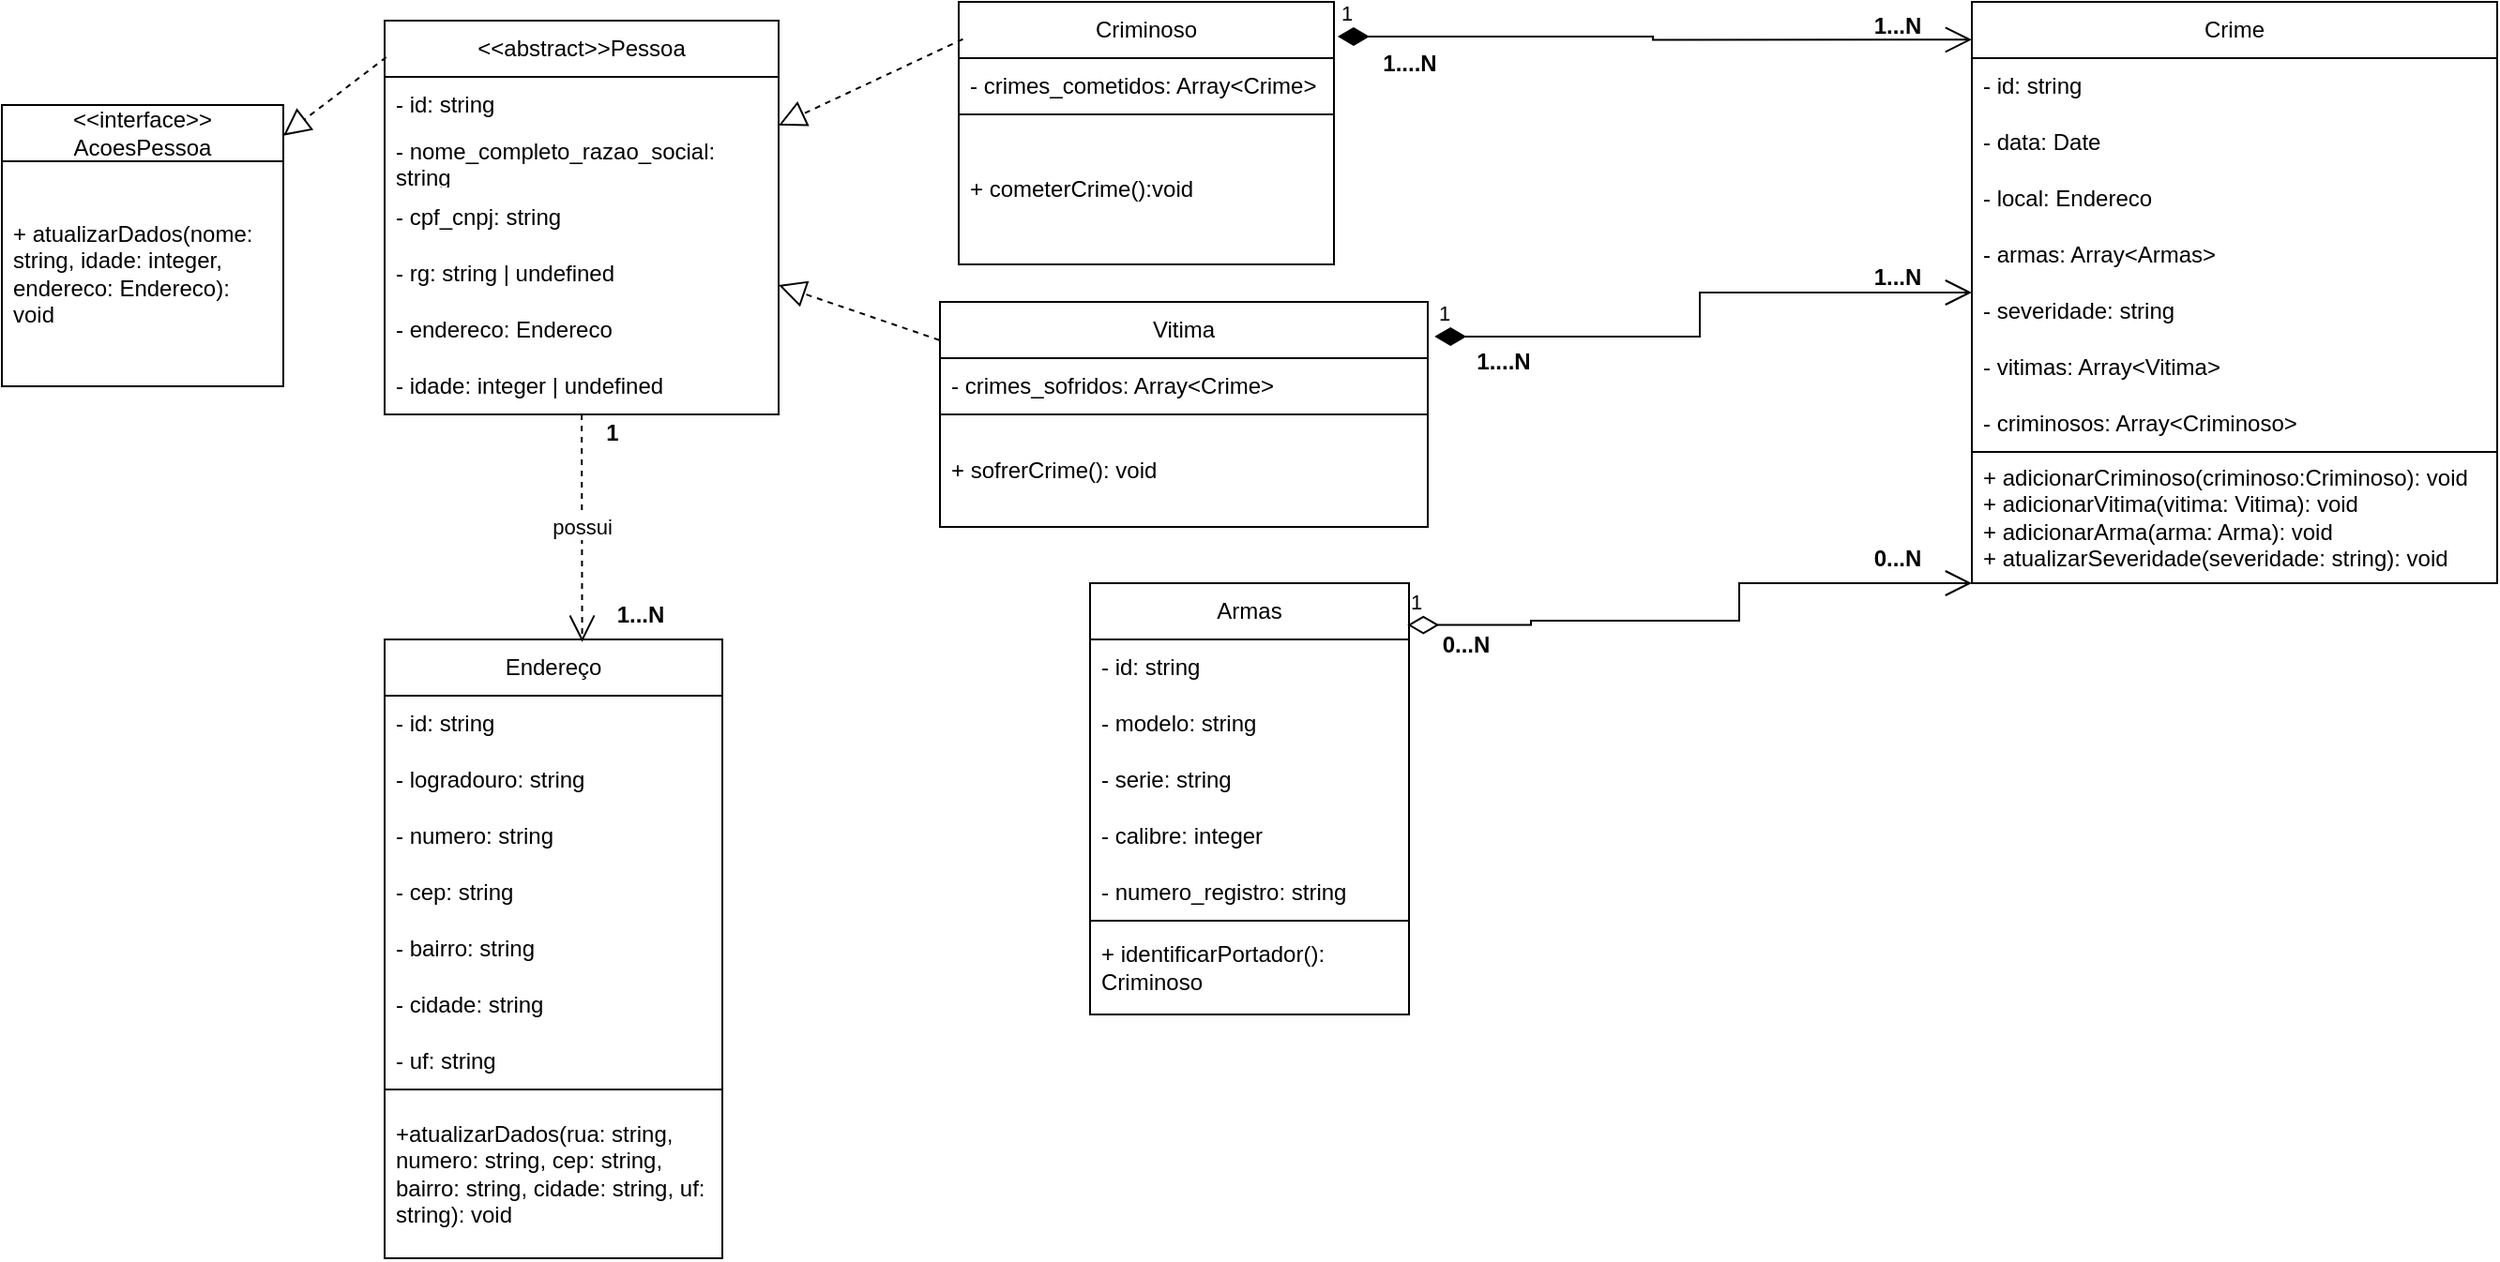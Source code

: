 <mxfile version="21.2.4" type="device">
  <diagram id="C5RBs43oDa-KdzZeNtuy" name="Page-1">
    <mxGraphModel dx="539" dy="388" grid="1" gridSize="10" guides="1" tooltips="1" connect="1" arrows="1" fold="1" page="1" pageScale="1" pageWidth="827" pageHeight="1169" math="0" shadow="0">
      <root>
        <mxCell id="WIyWlLk6GJQsqaUBKTNV-0" />
        <mxCell id="WIyWlLk6GJQsqaUBKTNV-1" parent="WIyWlLk6GJQsqaUBKTNV-0" />
        <mxCell id="3tQpNLRBAWbdamsq-r9_-0" value="Criminoso" style="swimlane;fontStyle=0;childLayout=stackLayout;horizontal=1;startSize=30;horizontalStack=0;resizeParent=1;resizeParentMax=0;resizeLast=0;collapsible=1;marginBottom=0;whiteSpace=wrap;html=1;" vertex="1" parent="WIyWlLk6GJQsqaUBKTNV-1">
          <mxGeometry x="510" y="10" width="200" height="140" as="geometry" />
        </mxCell>
        <mxCell id="3tQpNLRBAWbdamsq-r9_-17" value="- crimes_cometidos: Array&amp;lt;Crime&amp;gt;" style="text;strokeColor=none;fillColor=none;align=left;verticalAlign=middle;spacingLeft=4;spacingRight=4;overflow=hidden;points=[[0,0.5],[1,0.5]];portConstraint=eastwest;rotatable=0;whiteSpace=wrap;html=1;" vertex="1" parent="3tQpNLRBAWbdamsq-r9_-0">
          <mxGeometry y="30" width="200" height="30" as="geometry" />
        </mxCell>
        <mxCell id="3tQpNLRBAWbdamsq-r9_-52" value="+ cometerCrime():void&amp;nbsp;&lt;br&gt;" style="text;strokeColor=default;fillColor=none;align=left;verticalAlign=middle;spacingLeft=4;spacingRight=4;overflow=hidden;points=[[0,0.5],[1,0.5]];portConstraint=eastwest;rotatable=0;whiteSpace=wrap;html=1;" vertex="1" parent="3tQpNLRBAWbdamsq-r9_-0">
          <mxGeometry y="60" width="200" height="80" as="geometry" />
        </mxCell>
        <mxCell id="3tQpNLRBAWbdamsq-r9_-4" value="Vitima" style="swimlane;fontStyle=0;childLayout=stackLayout;horizontal=1;startSize=30;horizontalStack=0;resizeParent=1;resizeParentMax=0;resizeLast=0;collapsible=1;marginBottom=0;whiteSpace=wrap;html=1;" vertex="1" parent="WIyWlLk6GJQsqaUBKTNV-1">
          <mxGeometry x="500" y="170" width="260" height="120" as="geometry" />
        </mxCell>
        <mxCell id="3tQpNLRBAWbdamsq-r9_-48" value="- crimes_sofridos: Array&amp;lt;Crime&amp;gt;" style="text;strokeColor=none;fillColor=none;align=left;verticalAlign=middle;spacingLeft=4;spacingRight=4;overflow=hidden;points=[[0,0.5],[1,0.5]];portConstraint=eastwest;rotatable=0;whiteSpace=wrap;html=1;" vertex="1" parent="3tQpNLRBAWbdamsq-r9_-4">
          <mxGeometry y="30" width="260" height="30" as="geometry" />
        </mxCell>
        <mxCell id="3tQpNLRBAWbdamsq-r9_-53" value="+ sofrerCrime(): void&lt;br&gt;" style="text;strokeColor=default;fillColor=none;align=left;verticalAlign=middle;spacingLeft=4;spacingRight=4;overflow=hidden;points=[[0,0.5],[1,0.5]];portConstraint=eastwest;rotatable=0;whiteSpace=wrap;html=1;" vertex="1" parent="3tQpNLRBAWbdamsq-r9_-4">
          <mxGeometry y="60" width="260" height="60" as="geometry" />
        </mxCell>
        <mxCell id="3tQpNLRBAWbdamsq-r9_-19" value="Endereço" style="swimlane;fontStyle=0;childLayout=stackLayout;horizontal=1;startSize=30;horizontalStack=0;resizeParent=1;resizeParentMax=0;resizeLast=0;collapsible=1;marginBottom=0;whiteSpace=wrap;html=1;" vertex="1" parent="WIyWlLk6GJQsqaUBKTNV-1">
          <mxGeometry x="204" y="350" width="180" height="330" as="geometry" />
        </mxCell>
        <mxCell id="3tQpNLRBAWbdamsq-r9_-78" value="- id: string" style="text;strokeColor=none;fillColor=none;align=left;verticalAlign=middle;spacingLeft=4;spacingRight=4;overflow=hidden;points=[[0,0.5],[1,0.5]];portConstraint=eastwest;rotatable=0;whiteSpace=wrap;html=1;" vertex="1" parent="3tQpNLRBAWbdamsq-r9_-19">
          <mxGeometry y="30" width="180" height="30" as="geometry" />
        </mxCell>
        <mxCell id="3tQpNLRBAWbdamsq-r9_-20" value="- logradouro: string" style="text;strokeColor=none;fillColor=none;align=left;verticalAlign=middle;spacingLeft=4;spacingRight=4;overflow=hidden;points=[[0,0.5],[1,0.5]];portConstraint=eastwest;rotatable=0;whiteSpace=wrap;html=1;" vertex="1" parent="3tQpNLRBAWbdamsq-r9_-19">
          <mxGeometry y="60" width="180" height="30" as="geometry" />
        </mxCell>
        <mxCell id="3tQpNLRBAWbdamsq-r9_-21" value="- numero: string" style="text;strokeColor=none;fillColor=none;align=left;verticalAlign=middle;spacingLeft=4;spacingRight=4;overflow=hidden;points=[[0,0.5],[1,0.5]];portConstraint=eastwest;rotatable=0;whiteSpace=wrap;html=1;" vertex="1" parent="3tQpNLRBAWbdamsq-r9_-19">
          <mxGeometry y="90" width="180" height="30" as="geometry" />
        </mxCell>
        <mxCell id="3tQpNLRBAWbdamsq-r9_-22" value="- cep: string" style="text;strokeColor=none;fillColor=none;align=left;verticalAlign=middle;spacingLeft=4;spacingRight=4;overflow=hidden;points=[[0,0.5],[1,0.5]];portConstraint=eastwest;rotatable=0;whiteSpace=wrap;html=1;" vertex="1" parent="3tQpNLRBAWbdamsq-r9_-19">
          <mxGeometry y="120" width="180" height="30" as="geometry" />
        </mxCell>
        <mxCell id="3tQpNLRBAWbdamsq-r9_-25" value="- bairro: string" style="text;strokeColor=none;fillColor=none;align=left;verticalAlign=middle;spacingLeft=4;spacingRight=4;overflow=hidden;points=[[0,0.5],[1,0.5]];portConstraint=eastwest;rotatable=0;whiteSpace=wrap;html=1;" vertex="1" parent="3tQpNLRBAWbdamsq-r9_-19">
          <mxGeometry y="150" width="180" height="30" as="geometry" />
        </mxCell>
        <mxCell id="3tQpNLRBAWbdamsq-r9_-24" value="- cidade: string" style="text;strokeColor=none;fillColor=none;align=left;verticalAlign=middle;spacingLeft=4;spacingRight=4;overflow=hidden;points=[[0,0.5],[1,0.5]];portConstraint=eastwest;rotatable=0;whiteSpace=wrap;html=1;" vertex="1" parent="3tQpNLRBAWbdamsq-r9_-19">
          <mxGeometry y="180" width="180" height="30" as="geometry" />
        </mxCell>
        <mxCell id="3tQpNLRBAWbdamsq-r9_-23" value="- uf: string" style="text;strokeColor=none;fillColor=none;align=left;verticalAlign=middle;spacingLeft=4;spacingRight=4;overflow=hidden;points=[[0,0.5],[1,0.5]];portConstraint=eastwest;rotatable=0;whiteSpace=wrap;html=1;" vertex="1" parent="3tQpNLRBAWbdamsq-r9_-19">
          <mxGeometry y="210" width="180" height="30" as="geometry" />
        </mxCell>
        <mxCell id="3tQpNLRBAWbdamsq-r9_-51" value="+atualizarDados(rua: string, numero: string, cep: string, bairro: string, cidade: string, uf: string): void" style="text;strokeColor=default;fillColor=none;align=left;verticalAlign=middle;spacingLeft=4;spacingRight=4;overflow=hidden;points=[[0,0.5],[1,0.5]];portConstraint=eastwest;rotatable=0;whiteSpace=wrap;html=1;" vertex="1" parent="3tQpNLRBAWbdamsq-r9_-19">
          <mxGeometry y="240" width="180" height="90" as="geometry" />
        </mxCell>
        <mxCell id="3tQpNLRBAWbdamsq-r9_-26" value="Crime" style="swimlane;fontStyle=0;childLayout=stackLayout;horizontal=1;startSize=30;horizontalStack=0;resizeParent=1;resizeParentMax=0;resizeLast=0;collapsible=1;marginBottom=0;whiteSpace=wrap;html=1;" vertex="1" parent="WIyWlLk6GJQsqaUBKTNV-1">
          <mxGeometry x="1050" y="10" width="280" height="310" as="geometry" />
        </mxCell>
        <mxCell id="3tQpNLRBAWbdamsq-r9_-27" value="- id: string" style="text;strokeColor=none;fillColor=none;align=left;verticalAlign=middle;spacingLeft=4;spacingRight=4;overflow=hidden;points=[[0,0.5],[1,0.5]];portConstraint=eastwest;rotatable=0;whiteSpace=wrap;html=1;" vertex="1" parent="3tQpNLRBAWbdamsq-r9_-26">
          <mxGeometry y="30" width="280" height="30" as="geometry" />
        </mxCell>
        <mxCell id="3tQpNLRBAWbdamsq-r9_-28" value="- data: Date" style="text;strokeColor=none;fillColor=none;align=left;verticalAlign=middle;spacingLeft=4;spacingRight=4;overflow=hidden;points=[[0,0.5],[1,0.5]];portConstraint=eastwest;rotatable=0;whiteSpace=wrap;html=1;" vertex="1" parent="3tQpNLRBAWbdamsq-r9_-26">
          <mxGeometry y="60" width="280" height="30" as="geometry" />
        </mxCell>
        <mxCell id="3tQpNLRBAWbdamsq-r9_-29" value="- local: Endereco" style="text;strokeColor=none;fillColor=none;align=left;verticalAlign=middle;spacingLeft=4;spacingRight=4;overflow=hidden;points=[[0,0.5],[1,0.5]];portConstraint=eastwest;rotatable=0;whiteSpace=wrap;html=1;" vertex="1" parent="3tQpNLRBAWbdamsq-r9_-26">
          <mxGeometry y="90" width="280" height="30" as="geometry" />
        </mxCell>
        <mxCell id="3tQpNLRBAWbdamsq-r9_-31" value="- armas: Array&amp;lt;Armas&amp;gt;" style="text;strokeColor=none;fillColor=none;align=left;verticalAlign=middle;spacingLeft=4;spacingRight=4;overflow=hidden;points=[[0,0.5],[1,0.5]];portConstraint=eastwest;rotatable=0;whiteSpace=wrap;html=1;" vertex="1" parent="3tQpNLRBAWbdamsq-r9_-26">
          <mxGeometry y="120" width="280" height="30" as="geometry" />
        </mxCell>
        <mxCell id="3tQpNLRBAWbdamsq-r9_-30" value="- severidade: string" style="text;strokeColor=none;fillColor=none;align=left;verticalAlign=middle;spacingLeft=4;spacingRight=4;overflow=hidden;points=[[0,0.5],[1,0.5]];portConstraint=eastwest;rotatable=0;whiteSpace=wrap;html=1;" vertex="1" parent="3tQpNLRBAWbdamsq-r9_-26">
          <mxGeometry y="150" width="280" height="30" as="geometry" />
        </mxCell>
        <mxCell id="3tQpNLRBAWbdamsq-r9_-32" value="- vitimas: Array&amp;lt;Vitima&amp;gt;" style="text;strokeColor=none;fillColor=none;align=left;verticalAlign=middle;spacingLeft=4;spacingRight=4;overflow=hidden;points=[[0,0.5],[1,0.5]];portConstraint=eastwest;rotatable=0;whiteSpace=wrap;html=1;" vertex="1" parent="3tQpNLRBAWbdamsq-r9_-26">
          <mxGeometry y="180" width="280" height="30" as="geometry" />
        </mxCell>
        <mxCell id="3tQpNLRBAWbdamsq-r9_-34" value="- criminosos: Array&amp;lt;Criminoso&amp;gt;" style="text;strokeColor=none;fillColor=none;align=left;verticalAlign=middle;spacingLeft=4;spacingRight=4;overflow=hidden;points=[[0,0.5],[1,0.5]];portConstraint=eastwest;rotatable=0;whiteSpace=wrap;html=1;" vertex="1" parent="3tQpNLRBAWbdamsq-r9_-26">
          <mxGeometry y="210" width="280" height="30" as="geometry" />
        </mxCell>
        <mxCell id="3tQpNLRBAWbdamsq-r9_-54" value="+ adicionarCriminoso(criminoso:Criminoso): void&lt;br&gt;+ adicionarVitima(vitima: Vitima): void&lt;br&gt;+ adicionarArma(arma: Arma): void&lt;br&gt;+ atualizarSeveridade(severidade: string): void" style="text;strokeColor=default;fillColor=none;align=left;verticalAlign=middle;spacingLeft=4;spacingRight=4;overflow=hidden;points=[[0,0.5],[1,0.5]];portConstraint=eastwest;rotatable=0;whiteSpace=wrap;html=1;" vertex="1" parent="3tQpNLRBAWbdamsq-r9_-26">
          <mxGeometry y="240" width="280" height="70" as="geometry" />
        </mxCell>
        <mxCell id="3tQpNLRBAWbdamsq-r9_-35" value="Armas" style="swimlane;fontStyle=0;childLayout=stackLayout;horizontal=1;startSize=30;horizontalStack=0;resizeParent=1;resizeParentMax=0;resizeLast=0;collapsible=1;marginBottom=0;whiteSpace=wrap;html=1;" vertex="1" parent="WIyWlLk6GJQsqaUBKTNV-1">
          <mxGeometry x="580" y="320" width="170" height="230" as="geometry" />
        </mxCell>
        <mxCell id="3tQpNLRBAWbdamsq-r9_-36" value="- id: string" style="text;strokeColor=none;fillColor=none;align=left;verticalAlign=middle;spacingLeft=4;spacingRight=4;overflow=hidden;points=[[0,0.5],[1,0.5]];portConstraint=eastwest;rotatable=0;whiteSpace=wrap;html=1;" vertex="1" parent="3tQpNLRBAWbdamsq-r9_-35">
          <mxGeometry y="30" width="170" height="30" as="geometry" />
        </mxCell>
        <mxCell id="3tQpNLRBAWbdamsq-r9_-37" value="- modelo: string" style="text;strokeColor=none;fillColor=none;align=left;verticalAlign=middle;spacingLeft=4;spacingRight=4;overflow=hidden;points=[[0,0.5],[1,0.5]];portConstraint=eastwest;rotatable=0;whiteSpace=wrap;html=1;" vertex="1" parent="3tQpNLRBAWbdamsq-r9_-35">
          <mxGeometry y="60" width="170" height="30" as="geometry" />
        </mxCell>
        <mxCell id="3tQpNLRBAWbdamsq-r9_-38" value="- serie: string" style="text;strokeColor=none;fillColor=none;align=left;verticalAlign=middle;spacingLeft=4;spacingRight=4;overflow=hidden;points=[[0,0.5],[1,0.5]];portConstraint=eastwest;rotatable=0;whiteSpace=wrap;html=1;" vertex="1" parent="3tQpNLRBAWbdamsq-r9_-35">
          <mxGeometry y="90" width="170" height="30" as="geometry" />
        </mxCell>
        <mxCell id="3tQpNLRBAWbdamsq-r9_-39" value="- calibre: integer" style="text;strokeColor=none;fillColor=none;align=left;verticalAlign=middle;spacingLeft=4;spacingRight=4;overflow=hidden;points=[[0,0.5],[1,0.5]];portConstraint=eastwest;rotatable=0;whiteSpace=wrap;html=1;" vertex="1" parent="3tQpNLRBAWbdamsq-r9_-35">
          <mxGeometry y="120" width="170" height="30" as="geometry" />
        </mxCell>
        <mxCell id="3tQpNLRBAWbdamsq-r9_-41" value="- numero_registro: string" style="text;strokeColor=none;fillColor=none;align=left;verticalAlign=middle;spacingLeft=4;spacingRight=4;overflow=hidden;points=[[0,0.5],[1,0.5]];portConstraint=eastwest;rotatable=0;whiteSpace=wrap;html=1;" vertex="1" parent="3tQpNLRBAWbdamsq-r9_-35">
          <mxGeometry y="150" width="170" height="30" as="geometry" />
        </mxCell>
        <mxCell id="3tQpNLRBAWbdamsq-r9_-50" value="+ identificarPortador(): Criminoso" style="text;strokeColor=default;fillColor=none;align=left;verticalAlign=middle;spacingLeft=4;spacingRight=4;overflow=hidden;points=[[0,0.5],[1,0.5]];portConstraint=eastwest;rotatable=0;whiteSpace=wrap;html=1;" vertex="1" parent="3tQpNLRBAWbdamsq-r9_-35">
          <mxGeometry y="180" width="170" height="50" as="geometry" />
        </mxCell>
        <mxCell id="3tQpNLRBAWbdamsq-r9_-56" value="&amp;lt;&amp;lt;abstract&amp;gt;&amp;gt;Pessoa" style="swimlane;fontStyle=0;childLayout=stackLayout;horizontal=1;startSize=30;horizontalStack=0;resizeParent=1;resizeParentMax=0;resizeLast=0;collapsible=1;marginBottom=0;whiteSpace=wrap;html=1;" vertex="1" parent="WIyWlLk6GJQsqaUBKTNV-1">
          <mxGeometry x="204" y="20" width="210" height="210" as="geometry" />
        </mxCell>
        <mxCell id="3tQpNLRBAWbdamsq-r9_-57" value="- id: string" style="text;strokeColor=none;fillColor=none;align=left;verticalAlign=middle;spacingLeft=4;spacingRight=4;overflow=hidden;points=[[0,0.5],[1,0.5]];portConstraint=eastwest;rotatable=0;whiteSpace=wrap;html=1;" vertex="1" parent="3tQpNLRBAWbdamsq-r9_-56">
          <mxGeometry y="30" width="210" height="30" as="geometry" />
        </mxCell>
        <mxCell id="3tQpNLRBAWbdamsq-r9_-58" value="- nome_completo_razao_social: string" style="text;strokeColor=none;fillColor=none;align=left;verticalAlign=middle;spacingLeft=4;spacingRight=4;overflow=hidden;points=[[0,0.5],[1,0.5]];portConstraint=eastwest;rotatable=0;whiteSpace=wrap;html=1;" vertex="1" parent="3tQpNLRBAWbdamsq-r9_-56">
          <mxGeometry y="60" width="210" height="30" as="geometry" />
        </mxCell>
        <mxCell id="3tQpNLRBAWbdamsq-r9_-59" value="- cpf_cnpj: string" style="text;strokeColor=none;fillColor=none;align=left;verticalAlign=middle;spacingLeft=4;spacingRight=4;overflow=hidden;points=[[0,0.5],[1,0.5]];portConstraint=eastwest;rotatable=0;whiteSpace=wrap;html=1;" vertex="1" parent="3tQpNLRBAWbdamsq-r9_-56">
          <mxGeometry y="90" width="210" height="30" as="geometry" />
        </mxCell>
        <mxCell id="3tQpNLRBAWbdamsq-r9_-63" value="- rg: string | undefined" style="text;strokeColor=none;fillColor=none;align=left;verticalAlign=middle;spacingLeft=4;spacingRight=4;overflow=hidden;points=[[0,0.5],[1,0.5]];portConstraint=eastwest;rotatable=0;whiteSpace=wrap;html=1;" vertex="1" parent="3tQpNLRBAWbdamsq-r9_-56">
          <mxGeometry y="120" width="210" height="30" as="geometry" />
        </mxCell>
        <mxCell id="3tQpNLRBAWbdamsq-r9_-62" value="- endereco: Endereco" style="text;strokeColor=none;fillColor=none;align=left;verticalAlign=middle;spacingLeft=4;spacingRight=4;overflow=hidden;points=[[0,0.5],[1,0.5]];portConstraint=eastwest;rotatable=0;whiteSpace=wrap;html=1;" vertex="1" parent="3tQpNLRBAWbdamsq-r9_-56">
          <mxGeometry y="150" width="210" height="30" as="geometry" />
        </mxCell>
        <mxCell id="3tQpNLRBAWbdamsq-r9_-61" value="- idade: integer | undefined" style="text;strokeColor=none;fillColor=none;align=left;verticalAlign=middle;spacingLeft=4;spacingRight=4;overflow=hidden;points=[[0,0.5],[1,0.5]];portConstraint=eastwest;rotatable=0;whiteSpace=wrap;html=1;" vertex="1" parent="3tQpNLRBAWbdamsq-r9_-56">
          <mxGeometry y="180" width="210" height="30" as="geometry" />
        </mxCell>
        <mxCell id="3tQpNLRBAWbdamsq-r9_-67" value="" style="endArrow=block;dashed=1;endFill=0;endSize=12;html=1;rounded=0;exitX=0.011;exitY=0.142;exitDx=0;exitDy=0;exitPerimeter=0;" edge="1" parent="WIyWlLk6GJQsqaUBKTNV-1" source="3tQpNLRBAWbdamsq-r9_-0" target="3tQpNLRBAWbdamsq-r9_-56">
          <mxGeometry width="160" relative="1" as="geometry">
            <mxPoint x="250" y="200" as="sourcePoint" />
            <mxPoint x="410" y="200" as="targetPoint" />
          </mxGeometry>
        </mxCell>
        <mxCell id="3tQpNLRBAWbdamsq-r9_-68" value="" style="endArrow=block;dashed=1;endFill=0;endSize=12;html=1;rounded=0;exitX=-0.001;exitY=0.17;exitDx=0;exitDy=0;exitPerimeter=0;" edge="1" parent="WIyWlLk6GJQsqaUBKTNV-1" source="3tQpNLRBAWbdamsq-r9_-4" target="3tQpNLRBAWbdamsq-r9_-56">
          <mxGeometry width="160" relative="1" as="geometry">
            <mxPoint x="382" y="50" as="sourcePoint" />
            <mxPoint x="240" y="128" as="targetPoint" />
          </mxGeometry>
        </mxCell>
        <mxCell id="3tQpNLRBAWbdamsq-r9_-69" value="&amp;lt;&amp;lt;interface&amp;gt;&amp;gt; AcoesPessoa" style="swimlane;fontStyle=0;childLayout=stackLayout;horizontal=1;startSize=30;horizontalStack=0;resizeParent=1;resizeParentMax=0;resizeLast=0;collapsible=1;marginBottom=0;whiteSpace=wrap;html=1;" vertex="1" parent="WIyWlLk6GJQsqaUBKTNV-1">
          <mxGeometry y="65" width="150" height="150" as="geometry" />
        </mxCell>
        <mxCell id="3tQpNLRBAWbdamsq-r9_-71" value="+ atualizarDados(nome: string, idade: integer, endereco: Endereco): void" style="text;strokeColor=none;fillColor=none;align=left;verticalAlign=middle;spacingLeft=4;spacingRight=4;overflow=hidden;points=[[0,0.5],[1,0.5]];portConstraint=eastwest;rotatable=0;whiteSpace=wrap;html=1;" vertex="1" parent="3tQpNLRBAWbdamsq-r9_-69">
          <mxGeometry y="30" width="150" height="120" as="geometry" />
        </mxCell>
        <mxCell id="3tQpNLRBAWbdamsq-r9_-73" value="" style="endArrow=block;dashed=1;endFill=0;endSize=12;html=1;rounded=0;exitX=0.004;exitY=0.093;exitDx=0;exitDy=0;exitPerimeter=0;entryX=1;entryY=0.109;entryDx=0;entryDy=0;entryPerimeter=0;" edge="1" parent="WIyWlLk6GJQsqaUBKTNV-1" source="3tQpNLRBAWbdamsq-r9_-56" target="3tQpNLRBAWbdamsq-r9_-69">
          <mxGeometry width="160" relative="1" as="geometry">
            <mxPoint x="188" y="190" as="sourcePoint" />
            <mxPoint x="90" y="236" as="targetPoint" />
          </mxGeometry>
        </mxCell>
        <mxCell id="3tQpNLRBAWbdamsq-r9_-75" value="1" style="endArrow=open;html=1;endSize=12;startArrow=diamondThin;startSize=14;startFill=1;edgeStyle=orthogonalEdgeStyle;align=left;verticalAlign=bottom;rounded=0;exitX=1.01;exitY=0.132;exitDx=0;exitDy=0;exitPerimeter=0;entryX=0;entryY=0.065;entryDx=0;entryDy=0;entryPerimeter=0;" edge="1" parent="WIyWlLk6GJQsqaUBKTNV-1" source="3tQpNLRBAWbdamsq-r9_-0" target="3tQpNLRBAWbdamsq-r9_-26">
          <mxGeometry x="-1" y="3" relative="1" as="geometry">
            <mxPoint x="730" y="120" as="sourcePoint" />
            <mxPoint x="890" y="120" as="targetPoint" />
          </mxGeometry>
        </mxCell>
        <mxCell id="3tQpNLRBAWbdamsq-r9_-76" value="1" style="endArrow=open;html=1;endSize=12;startArrow=diamondThin;startSize=14;startFill=1;edgeStyle=orthogonalEdgeStyle;align=left;verticalAlign=bottom;rounded=0;exitX=1.014;exitY=0.154;exitDx=0;exitDy=0;exitPerimeter=0;" edge="1" parent="WIyWlLk6GJQsqaUBKTNV-1" source="3tQpNLRBAWbdamsq-r9_-4" target="3tQpNLRBAWbdamsq-r9_-26">
          <mxGeometry x="-1" y="3" relative="1" as="geometry">
            <mxPoint x="722" y="38" as="sourcePoint" />
            <mxPoint x="890" y="40" as="targetPoint" />
          </mxGeometry>
        </mxCell>
        <mxCell id="3tQpNLRBAWbdamsq-r9_-77" value="1" style="endArrow=open;html=1;endSize=12;startArrow=diamondThin;startSize=14;startFill=0;edgeStyle=orthogonalEdgeStyle;align=left;verticalAlign=bottom;rounded=0;exitX=0.995;exitY=0.097;exitDx=0;exitDy=0;exitPerimeter=0;" edge="1" parent="WIyWlLk6GJQsqaUBKTNV-1" source="3tQpNLRBAWbdamsq-r9_-35" target="3tQpNLRBAWbdamsq-r9_-26">
          <mxGeometry x="-1" y="3" relative="1" as="geometry">
            <mxPoint x="660" y="240" as="sourcePoint" />
            <mxPoint x="820" y="240" as="targetPoint" />
            <Array as="points">
              <mxPoint x="815" y="342" />
              <mxPoint x="815" y="340" />
              <mxPoint x="926" y="340" />
              <mxPoint x="926" y="320" />
            </Array>
          </mxGeometry>
        </mxCell>
        <mxCell id="3tQpNLRBAWbdamsq-r9_-83" value="possui" style="endArrow=open;endSize=12;dashed=1;html=1;rounded=0;entryX=0.585;entryY=0.004;entryDx=0;entryDy=0;entryPerimeter=0;" edge="1" parent="WIyWlLk6GJQsqaUBKTNV-1" source="3tQpNLRBAWbdamsq-r9_-61" target="3tQpNLRBAWbdamsq-r9_-19">
          <mxGeometry width="160" relative="1" as="geometry">
            <mxPoint x="334" y="300" as="sourcePoint" />
            <mxPoint x="494" y="300" as="targetPoint" />
            <Array as="points" />
          </mxGeometry>
        </mxCell>
        <mxCell id="3tQpNLRBAWbdamsq-r9_-84" value="1...N" style="text;align=center;fontStyle=1;verticalAlign=middle;spacingLeft=3;spacingRight=3;strokeColor=none;rotatable=0;points=[[0,0.5],[1,0.5]];portConstraint=eastwest;html=1;" vertex="1" parent="WIyWlLk6GJQsqaUBKTNV-1">
          <mxGeometry x="970" y="10" width="80" height="26" as="geometry" />
        </mxCell>
        <mxCell id="3tQpNLRBAWbdamsq-r9_-85" value="1....N" style="text;align=center;fontStyle=1;verticalAlign=middle;spacingLeft=3;spacingRight=3;strokeColor=none;rotatable=0;points=[[0,0.5],[1,0.5]];portConstraint=eastwest;html=1;" vertex="1" parent="WIyWlLk6GJQsqaUBKTNV-1">
          <mxGeometry x="710" y="30" width="80" height="26" as="geometry" />
        </mxCell>
        <mxCell id="3tQpNLRBAWbdamsq-r9_-87" value="1....N" style="text;align=center;fontStyle=1;verticalAlign=middle;spacingLeft=3;spacingRight=3;strokeColor=none;rotatable=0;points=[[0,0.5],[1,0.5]];portConstraint=eastwest;html=1;" vertex="1" parent="WIyWlLk6GJQsqaUBKTNV-1">
          <mxGeometry x="760" y="189" width="80" height="26" as="geometry" />
        </mxCell>
        <mxCell id="3tQpNLRBAWbdamsq-r9_-88" value="1...N" style="text;align=center;fontStyle=1;verticalAlign=middle;spacingLeft=3;spacingRight=3;strokeColor=none;rotatable=0;points=[[0,0.5],[1,0.5]];portConstraint=eastwest;html=1;" vertex="1" parent="WIyWlLk6GJQsqaUBKTNV-1">
          <mxGeometry x="970" y="144" width="80" height="26" as="geometry" />
        </mxCell>
        <mxCell id="3tQpNLRBAWbdamsq-r9_-89" value="0...N" style="text;align=center;fontStyle=1;verticalAlign=middle;spacingLeft=3;spacingRight=3;strokeColor=none;rotatable=0;points=[[0,0.5],[1,0.5]];portConstraint=eastwest;html=1;" vertex="1" parent="WIyWlLk6GJQsqaUBKTNV-1">
          <mxGeometry x="970" y="294" width="80" height="26" as="geometry" />
        </mxCell>
        <mxCell id="3tQpNLRBAWbdamsq-r9_-90" value="0...N" style="text;align=center;fontStyle=1;verticalAlign=middle;spacingLeft=3;spacingRight=3;strokeColor=none;rotatable=0;points=[[0,0.5],[1,0.5]];portConstraint=eastwest;html=1;" vertex="1" parent="WIyWlLk6GJQsqaUBKTNV-1">
          <mxGeometry x="740" y="340" width="80" height="26" as="geometry" />
        </mxCell>
        <mxCell id="3tQpNLRBAWbdamsq-r9_-91" value="1" style="text;align=center;fontStyle=1;verticalAlign=middle;spacingLeft=3;spacingRight=3;strokeColor=none;rotatable=0;points=[[0,0.5],[1,0.5]];portConstraint=eastwest;html=1;" vertex="1" parent="WIyWlLk6GJQsqaUBKTNV-1">
          <mxGeometry x="290" y="230" width="70" height="20" as="geometry" />
        </mxCell>
        <mxCell id="3tQpNLRBAWbdamsq-r9_-92" value="1...N" style="text;align=center;fontStyle=1;verticalAlign=middle;spacingLeft=3;spacingRight=3;strokeColor=none;rotatable=0;points=[[0,0.5],[1,0.5]];portConstraint=eastwest;html=1;" vertex="1" parent="WIyWlLk6GJQsqaUBKTNV-1">
          <mxGeometry x="300" y="324" width="80" height="26" as="geometry" />
        </mxCell>
      </root>
    </mxGraphModel>
  </diagram>
</mxfile>
